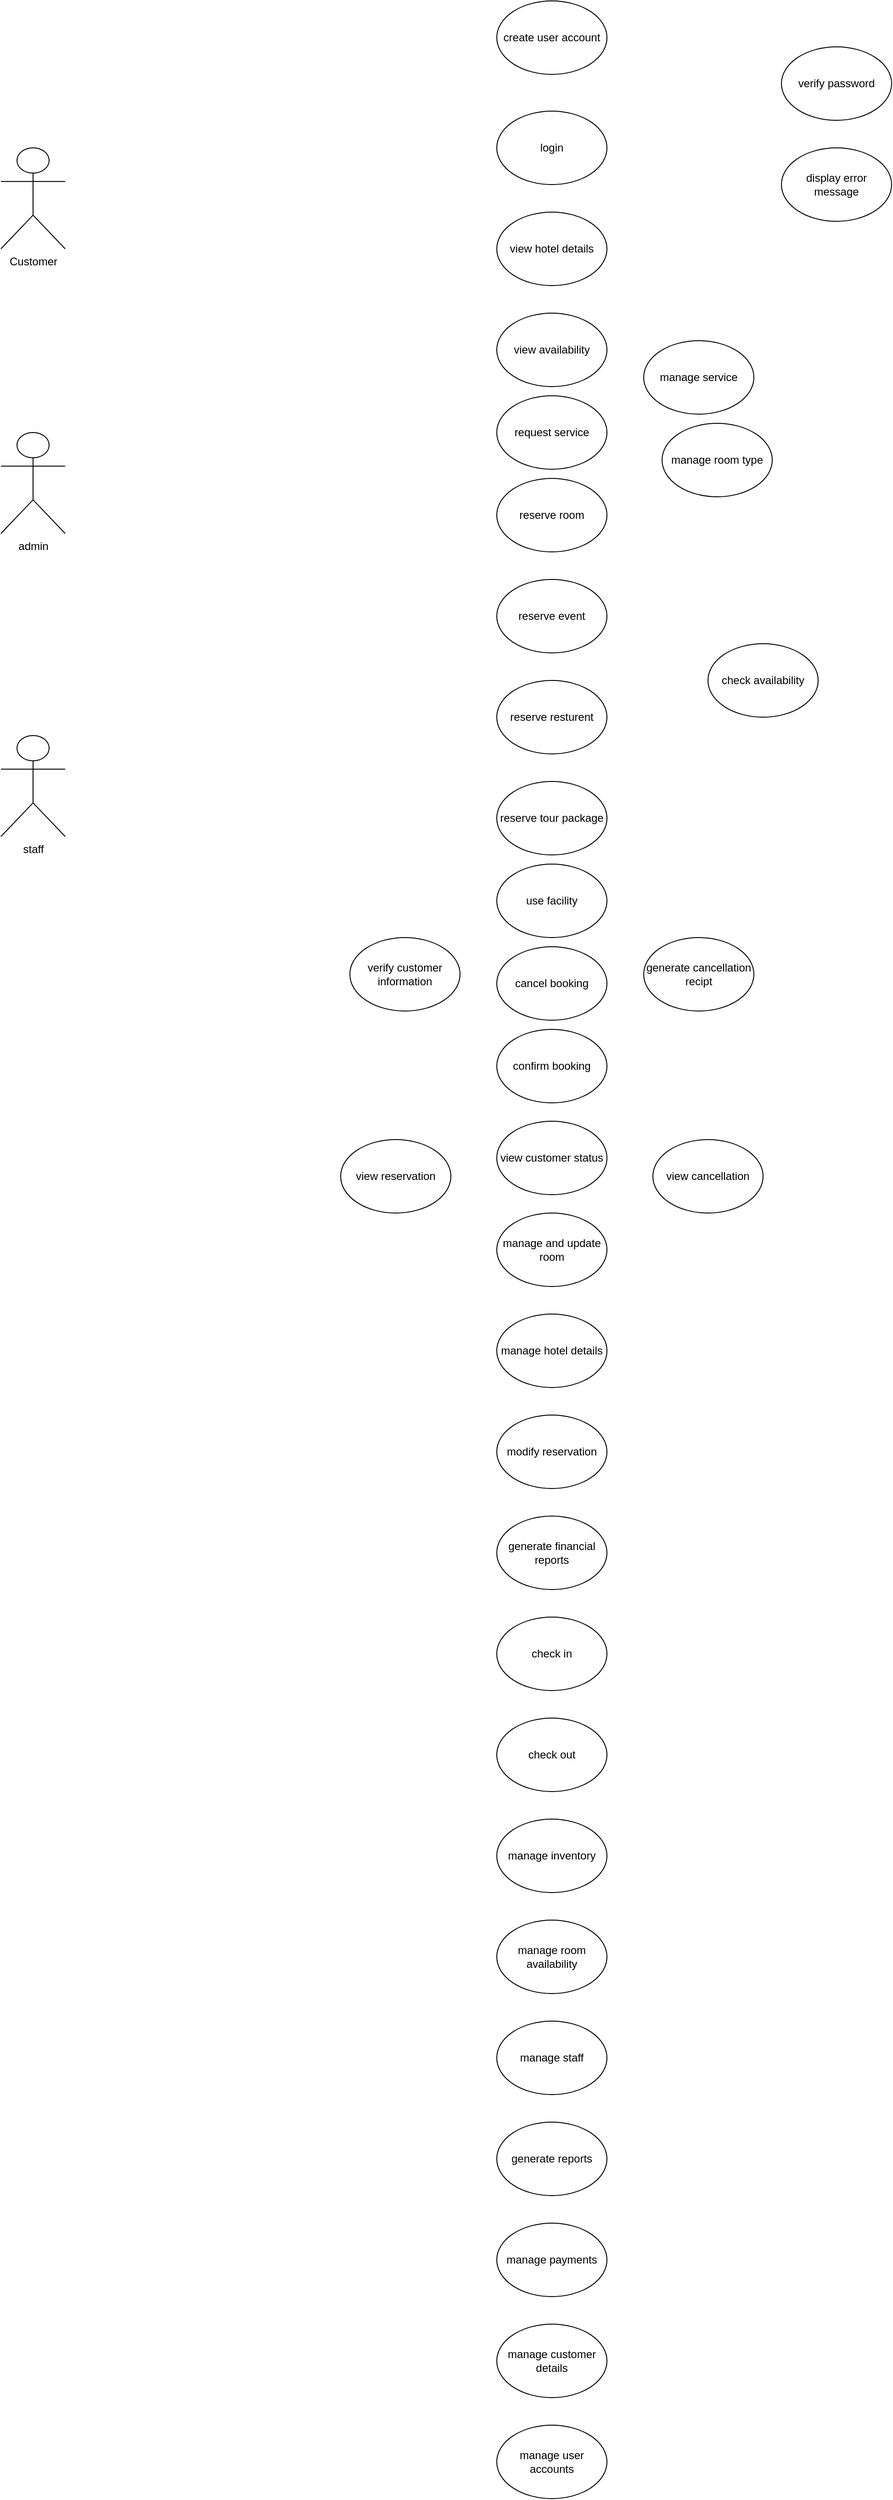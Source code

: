 <mxfile version="21.3.7" type="github">
  <diagram name="Page-1" id="8n2fAxBShtkgeZEnvYDV">
    <mxGraphModel dx="2222" dy="593" grid="1" gridSize="10" guides="1" tooltips="1" connect="1" arrows="1" fold="1" page="1" pageScale="1" pageWidth="1100" pageHeight="1700" math="0" shadow="0">
      <root>
        <mxCell id="0" />
        <mxCell id="1" parent="0" />
        <mxCell id="-rtBCofy2EuOzevjXCgD-1" value="&lt;div&gt;create user account&lt;/div&gt;" style="ellipse;whiteSpace=wrap;html=1;" vertex="1" parent="1">
          <mxGeometry x="410" y="20" width="120" height="80" as="geometry" />
        </mxCell>
        <mxCell id="-rtBCofy2EuOzevjXCgD-2" value="&lt;div&gt;login&lt;/div&gt;" style="ellipse;whiteSpace=wrap;html=1;" vertex="1" parent="1">
          <mxGeometry x="410" y="140" width="120" height="80" as="geometry" />
        </mxCell>
        <mxCell id="-rtBCofy2EuOzevjXCgD-3" value="verify password" style="ellipse;whiteSpace=wrap;html=1;" vertex="1" parent="1">
          <mxGeometry x="720" y="70" width="120" height="80" as="geometry" />
        </mxCell>
        <mxCell id="-rtBCofy2EuOzevjXCgD-4" value="display error message" style="ellipse;whiteSpace=wrap;html=1;" vertex="1" parent="1">
          <mxGeometry x="720" y="180" width="120" height="80" as="geometry" />
        </mxCell>
        <mxCell id="-rtBCofy2EuOzevjXCgD-5" value="view availability" style="ellipse;whiteSpace=wrap;html=1;" vertex="1" parent="1">
          <mxGeometry x="410" y="360" width="120" height="80" as="geometry" />
        </mxCell>
        <mxCell id="-rtBCofy2EuOzevjXCgD-6" value="reserve room" style="ellipse;whiteSpace=wrap;html=1;" vertex="1" parent="1">
          <mxGeometry x="410" y="540" width="120" height="80" as="geometry" />
        </mxCell>
        <mxCell id="-rtBCofy2EuOzevjXCgD-7" value="reserve event" style="ellipse;whiteSpace=wrap;html=1;" vertex="1" parent="1">
          <mxGeometry x="410" y="650" width="120" height="80" as="geometry" />
        </mxCell>
        <mxCell id="-rtBCofy2EuOzevjXCgD-8" value="reserve resturent" style="ellipse;whiteSpace=wrap;html=1;" vertex="1" parent="1">
          <mxGeometry x="410" y="760" width="120" height="80" as="geometry" />
        </mxCell>
        <mxCell id="-rtBCofy2EuOzevjXCgD-9" value="reserve tour package" style="ellipse;whiteSpace=wrap;html=1;" vertex="1" parent="1">
          <mxGeometry x="410" y="870" width="120" height="80" as="geometry" />
        </mxCell>
        <mxCell id="-rtBCofy2EuOzevjXCgD-10" value="manage and update room" style="ellipse;whiteSpace=wrap;html=1;" vertex="1" parent="1">
          <mxGeometry x="410" y="1340" width="120" height="80" as="geometry" />
        </mxCell>
        <mxCell id="-rtBCofy2EuOzevjXCgD-11" value="view customer status" style="ellipse;whiteSpace=wrap;html=1;" vertex="1" parent="1">
          <mxGeometry x="410" y="1240" width="120" height="80" as="geometry" />
        </mxCell>
        <mxCell id="-rtBCofy2EuOzevjXCgD-12" value="check availability" style="ellipse;whiteSpace=wrap;html=1;" vertex="1" parent="1">
          <mxGeometry x="640" y="720" width="120" height="80" as="geometry" />
        </mxCell>
        <mxCell id="-rtBCofy2EuOzevjXCgD-14" value="cancel booking" style="ellipse;whiteSpace=wrap;html=1;" vertex="1" parent="1">
          <mxGeometry x="410" y="1050" width="120" height="80" as="geometry" />
        </mxCell>
        <mxCell id="-rtBCofy2EuOzevjXCgD-15" value="verify customer information" style="ellipse;whiteSpace=wrap;html=1;" vertex="1" parent="1">
          <mxGeometry x="250" y="1040" width="120" height="80" as="geometry" />
        </mxCell>
        <mxCell id="-rtBCofy2EuOzevjXCgD-16" value="generate cancellation recipt" style="ellipse;whiteSpace=wrap;html=1;" vertex="1" parent="1">
          <mxGeometry x="570" y="1040" width="120" height="80" as="geometry" />
        </mxCell>
        <mxCell id="-rtBCofy2EuOzevjXCgD-17" value="confirm booking" style="ellipse;whiteSpace=wrap;html=1;" vertex="1" parent="1">
          <mxGeometry x="410" y="1140" width="120" height="80" as="geometry" />
        </mxCell>
        <mxCell id="-rtBCofy2EuOzevjXCgD-19" value="view reservation" style="ellipse;whiteSpace=wrap;html=1;" vertex="1" parent="1">
          <mxGeometry x="240" y="1260" width="120" height="80" as="geometry" />
        </mxCell>
        <mxCell id="-rtBCofy2EuOzevjXCgD-20" value="view cancellation" style="ellipse;whiteSpace=wrap;html=1;" vertex="1" parent="1">
          <mxGeometry x="580" y="1260" width="120" height="80" as="geometry" />
        </mxCell>
        <mxCell id="-rtBCofy2EuOzevjXCgD-21" value="manage hotel details" style="ellipse;whiteSpace=wrap;html=1;" vertex="1" parent="1">
          <mxGeometry x="410" y="1450" width="120" height="80" as="geometry" />
        </mxCell>
        <mxCell id="-rtBCofy2EuOzevjXCgD-22" value="modify reservation" style="ellipse;whiteSpace=wrap;html=1;" vertex="1" parent="1">
          <mxGeometry x="410" y="1560" width="120" height="80" as="geometry" />
        </mxCell>
        <mxCell id="-rtBCofy2EuOzevjXCgD-23" value="view hotel details" style="ellipse;whiteSpace=wrap;html=1;" vertex="1" parent="1">
          <mxGeometry x="410" y="250" width="120" height="80" as="geometry" />
        </mxCell>
        <mxCell id="-rtBCofy2EuOzevjXCgD-24" value="generate financial reports" style="ellipse;whiteSpace=wrap;html=1;" vertex="1" parent="1">
          <mxGeometry x="410" y="1670" width="120" height="80" as="geometry" />
        </mxCell>
        <mxCell id="-rtBCofy2EuOzevjXCgD-25" value="check in" style="ellipse;whiteSpace=wrap;html=1;" vertex="1" parent="1">
          <mxGeometry x="410" y="1780" width="120" height="80" as="geometry" />
        </mxCell>
        <mxCell id="-rtBCofy2EuOzevjXCgD-26" value="check out" style="ellipse;whiteSpace=wrap;html=1;" vertex="1" parent="1">
          <mxGeometry x="410" y="1890" width="120" height="80" as="geometry" />
        </mxCell>
        <mxCell id="-rtBCofy2EuOzevjXCgD-27" value="manage inventory" style="ellipse;whiteSpace=wrap;html=1;" vertex="1" parent="1">
          <mxGeometry x="410" y="2000" width="120" height="80" as="geometry" />
        </mxCell>
        <mxCell id="-rtBCofy2EuOzevjXCgD-28" value="manage room availability" style="ellipse;whiteSpace=wrap;html=1;" vertex="1" parent="1">
          <mxGeometry x="410" y="2110" width="120" height="80" as="geometry" />
        </mxCell>
        <mxCell id="-rtBCofy2EuOzevjXCgD-29" value="manage staff" style="ellipse;whiteSpace=wrap;html=1;" vertex="1" parent="1">
          <mxGeometry x="410" y="2220" width="120" height="80" as="geometry" />
        </mxCell>
        <mxCell id="-rtBCofy2EuOzevjXCgD-30" value="generate reports" style="ellipse;whiteSpace=wrap;html=1;" vertex="1" parent="1">
          <mxGeometry x="410" y="2330" width="120" height="80" as="geometry" />
        </mxCell>
        <mxCell id="-rtBCofy2EuOzevjXCgD-31" value="manage payments" style="ellipse;whiteSpace=wrap;html=1;" vertex="1" parent="1">
          <mxGeometry x="410" y="2440" width="120" height="80" as="geometry" />
        </mxCell>
        <mxCell id="-rtBCofy2EuOzevjXCgD-32" value="manage customer details" style="ellipse;whiteSpace=wrap;html=1;" vertex="1" parent="1">
          <mxGeometry x="410" y="2550" width="120" height="80" as="geometry" />
        </mxCell>
        <mxCell id="-rtBCofy2EuOzevjXCgD-33" value="manage user accounts" style="ellipse;whiteSpace=wrap;html=1;" vertex="1" parent="1">
          <mxGeometry x="410" y="2660" width="120" height="80" as="geometry" />
        </mxCell>
        <mxCell id="-rtBCofy2EuOzevjXCgD-34" value="manage room type" style="ellipse;whiteSpace=wrap;html=1;" vertex="1" parent="1">
          <mxGeometry x="590" y="480" width="120" height="80" as="geometry" />
        </mxCell>
        <mxCell id="-rtBCofy2EuOzevjXCgD-35" value="use facility" style="ellipse;whiteSpace=wrap;html=1;" vertex="1" parent="1">
          <mxGeometry x="410" y="960" width="120" height="80" as="geometry" />
        </mxCell>
        <mxCell id="-rtBCofy2EuOzevjXCgD-37" value="request service" style="ellipse;whiteSpace=wrap;html=1;" vertex="1" parent="1">
          <mxGeometry x="410" y="450" width="120" height="80" as="geometry" />
        </mxCell>
        <mxCell id="-rtBCofy2EuOzevjXCgD-38" value="manage service" style="ellipse;whiteSpace=wrap;html=1;" vertex="1" parent="1">
          <mxGeometry x="570" y="390" width="120" height="80" as="geometry" />
        </mxCell>
        <mxCell id="-rtBCofy2EuOzevjXCgD-40" value="Customer" style="shape=umlActor;verticalLabelPosition=bottom;verticalAlign=top;html=1;outlineConnect=0;" vertex="1" parent="1">
          <mxGeometry x="-130" y="180" width="70" height="110" as="geometry" />
        </mxCell>
        <mxCell id="-rtBCofy2EuOzevjXCgD-42" value="admin" style="shape=umlActor;verticalLabelPosition=bottom;verticalAlign=top;html=1;outlineConnect=0;" vertex="1" parent="1">
          <mxGeometry x="-130" y="490" width="70" height="110" as="geometry" />
        </mxCell>
        <mxCell id="-rtBCofy2EuOzevjXCgD-43" value="staff" style="shape=umlActor;verticalLabelPosition=bottom;verticalAlign=top;html=1;outlineConnect=0;" vertex="1" parent="1">
          <mxGeometry x="-130" y="820" width="70" height="110" as="geometry" />
        </mxCell>
      </root>
    </mxGraphModel>
  </diagram>
</mxfile>
